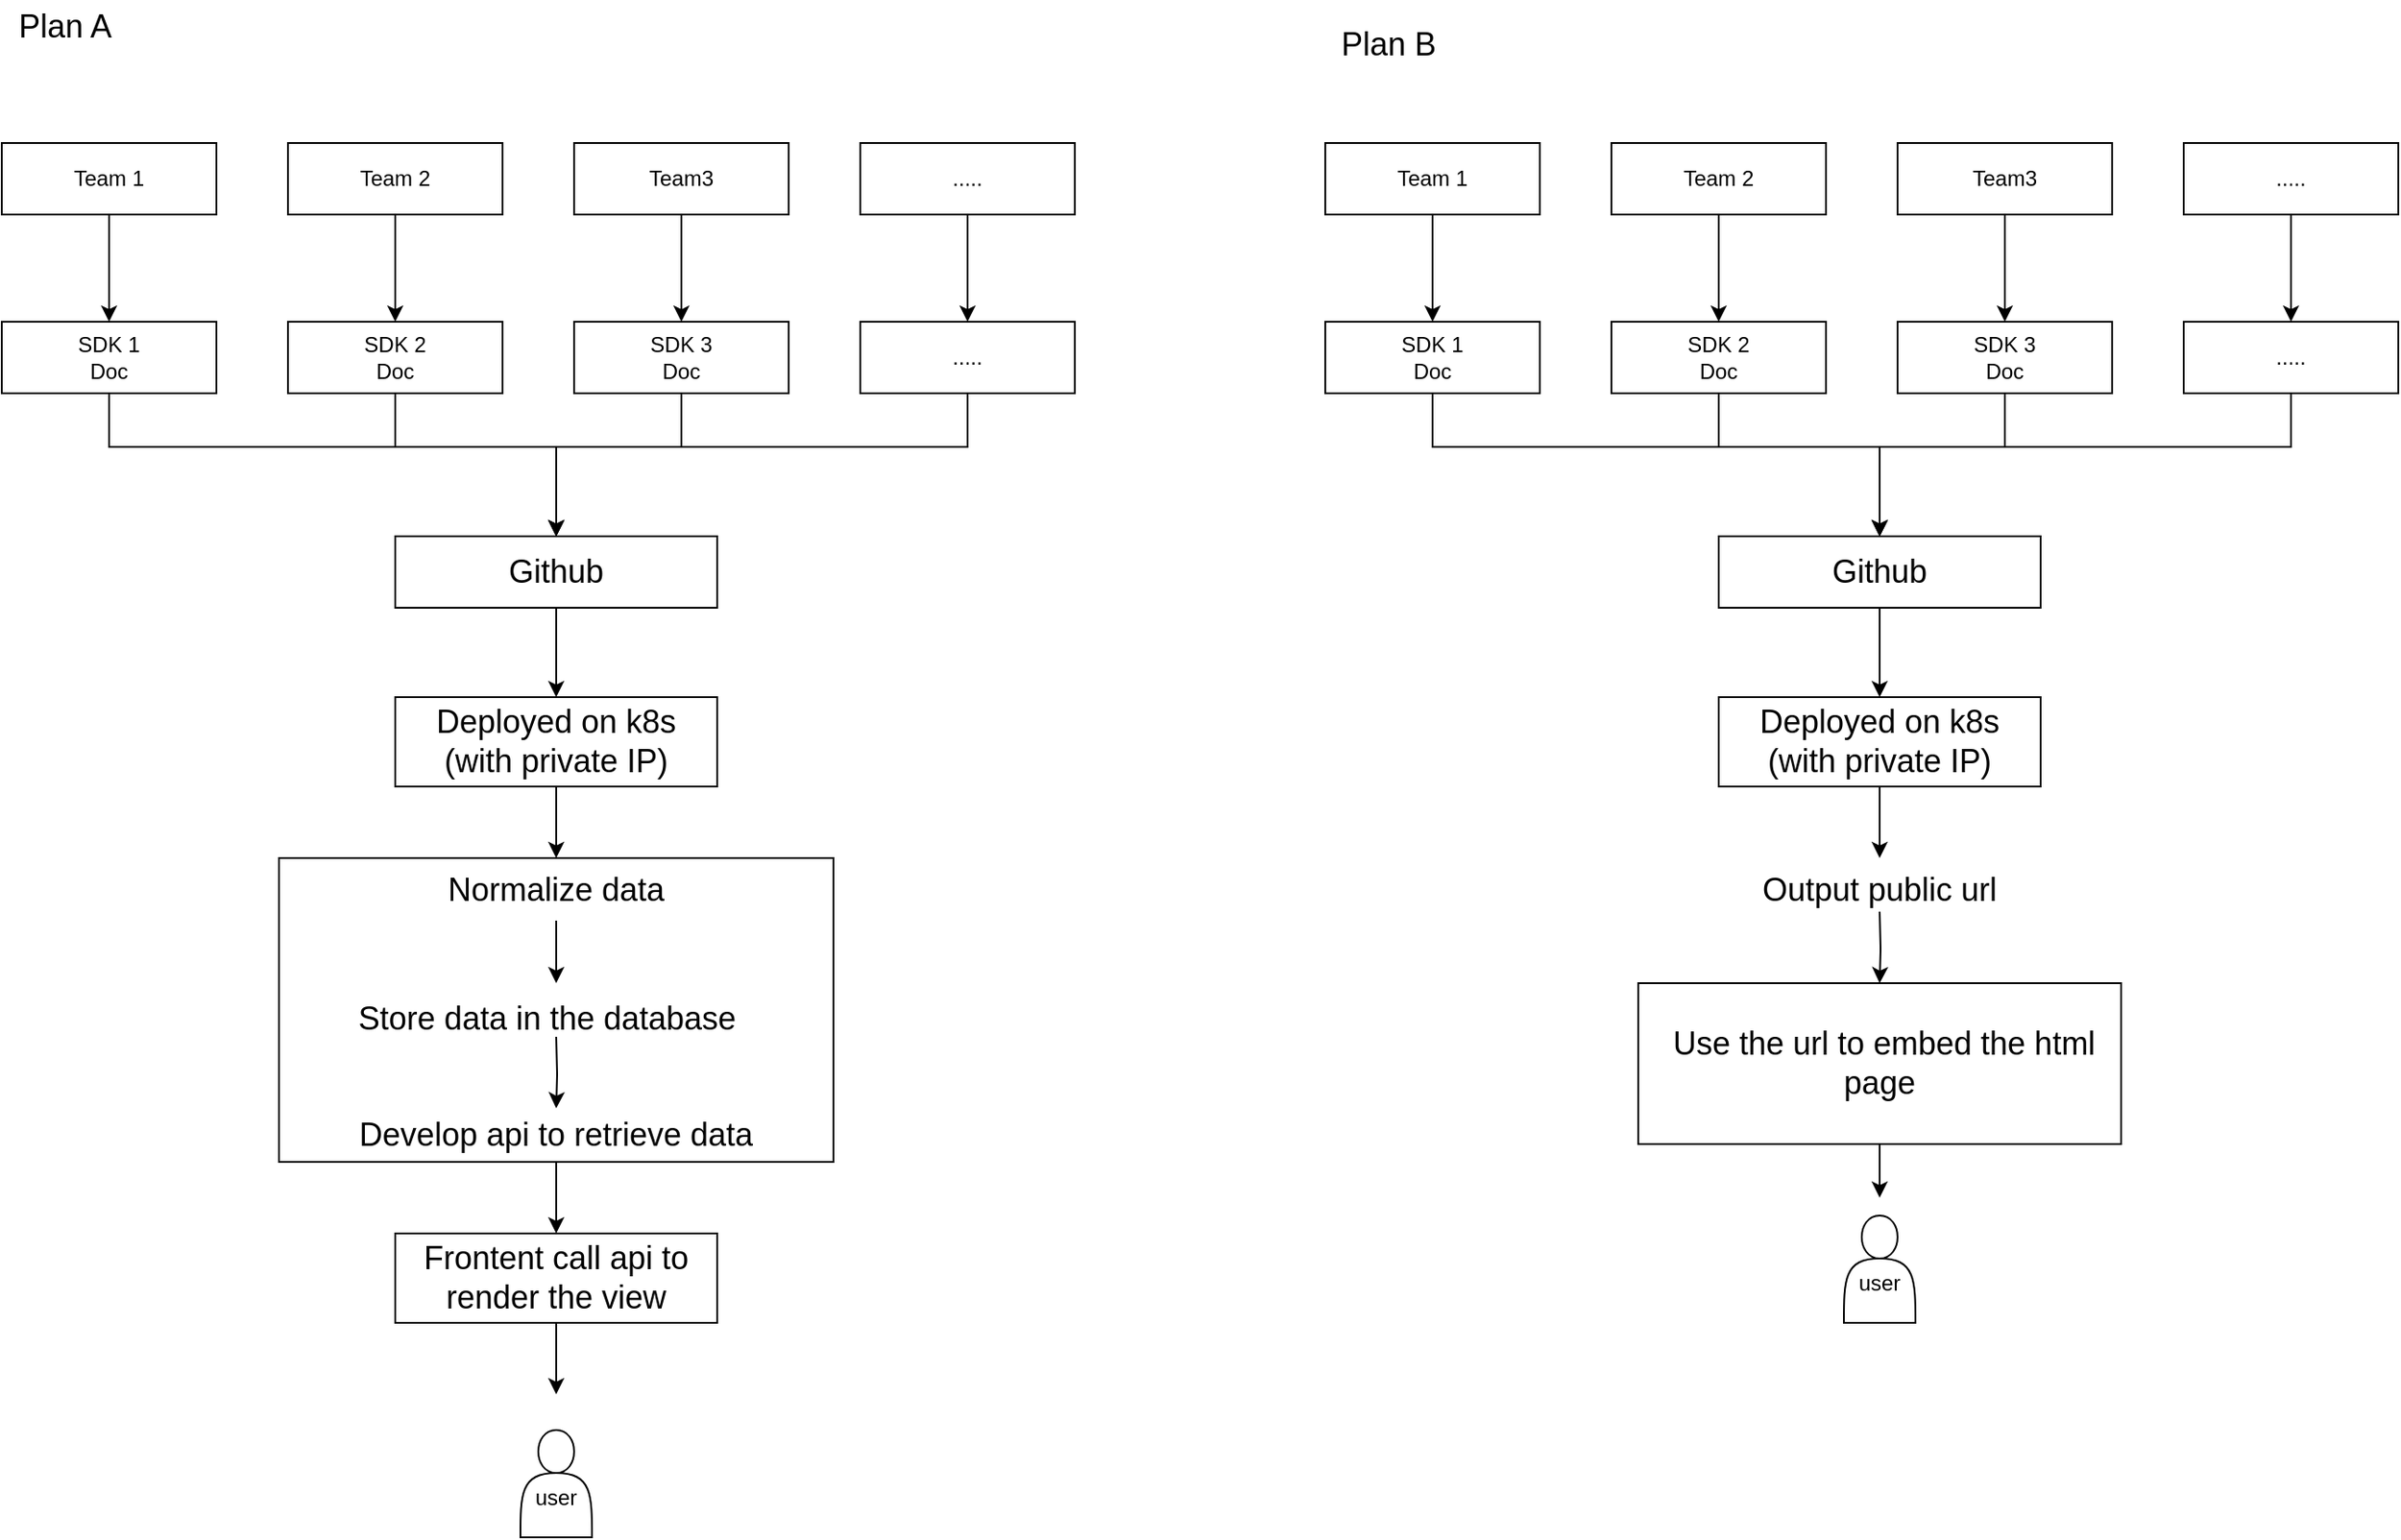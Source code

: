 <mxfile version="16.1.2" type="github">
  <diagram id="C5RBs43oDa-KdzZeNtuy" name="Page-1">
    <mxGraphModel dx="1588" dy="909" grid="1" gridSize="10" guides="1" tooltips="1" connect="1" arrows="1" fold="1" page="1" pageScale="1" pageWidth="1600" pageHeight="900" math="0" shadow="0">
      <root>
        <mxCell id="WIyWlLk6GJQsqaUBKTNV-0" />
        <mxCell id="WIyWlLk6GJQsqaUBKTNV-1" parent="WIyWlLk6GJQsqaUBKTNV-0" />
        <mxCell id="pVRDitvzTMO9ISy7cJ-t-31" style="edgeStyle=orthogonalEdgeStyle;rounded=0;orthogonalLoop=1;jettySize=auto;html=1;fontSize=18;" edge="1" parent="WIyWlLk6GJQsqaUBKTNV-1" source="WIyWlLk6GJQsqaUBKTNV-3" target="pVRDitvzTMO9ISy7cJ-t-28">
          <mxGeometry relative="1" as="geometry">
            <Array as="points">
              <mxPoint x="90" y="270" />
              <mxPoint x="340" y="270" />
            </Array>
          </mxGeometry>
        </mxCell>
        <mxCell id="WIyWlLk6GJQsqaUBKTNV-3" value="SDK 1&lt;br&gt;Doc" style="whiteSpace=wrap;html=1;fontSize=12;glass=0;strokeWidth=1;shadow=0;" parent="WIyWlLk6GJQsqaUBKTNV-1" vertex="1">
          <mxGeometry x="30" y="200" width="120" height="40" as="geometry" />
        </mxCell>
        <mxCell id="pVRDitvzTMO9ISy7cJ-t-32" style="edgeStyle=orthogonalEdgeStyle;rounded=0;orthogonalLoop=1;jettySize=auto;html=1;entryX=0.5;entryY=0;entryDx=0;entryDy=0;fontSize=18;" edge="1" parent="WIyWlLk6GJQsqaUBKTNV-1" source="pVRDitvzTMO9ISy7cJ-t-0" target="pVRDitvzTMO9ISy7cJ-t-28">
          <mxGeometry relative="1" as="geometry">
            <Array as="points">
              <mxPoint x="250" y="270" />
              <mxPoint x="340" y="270" />
            </Array>
          </mxGeometry>
        </mxCell>
        <mxCell id="pVRDitvzTMO9ISy7cJ-t-0" value="SDK 2&lt;br&gt;Doc" style="whiteSpace=wrap;html=1;fontSize=12;glass=0;strokeWidth=1;shadow=0;" vertex="1" parent="WIyWlLk6GJQsqaUBKTNV-1">
          <mxGeometry x="190" y="200" width="120" height="40" as="geometry" />
        </mxCell>
        <mxCell id="pVRDitvzTMO9ISy7cJ-t-33" style="edgeStyle=orthogonalEdgeStyle;rounded=0;orthogonalLoop=1;jettySize=auto;html=1;entryX=0.5;entryY=0;entryDx=0;entryDy=0;fontSize=18;" edge="1" parent="WIyWlLk6GJQsqaUBKTNV-1" source="pVRDitvzTMO9ISy7cJ-t-1" target="pVRDitvzTMO9ISy7cJ-t-28">
          <mxGeometry relative="1" as="geometry">
            <Array as="points">
              <mxPoint x="410" y="270" />
              <mxPoint x="340" y="270" />
            </Array>
          </mxGeometry>
        </mxCell>
        <mxCell id="pVRDitvzTMO9ISy7cJ-t-1" value="SDK 3&lt;br&gt;Doc" style="whiteSpace=wrap;html=1;fontSize=12;glass=0;strokeWidth=1;shadow=0;" vertex="1" parent="WIyWlLk6GJQsqaUBKTNV-1">
          <mxGeometry x="350" y="200" width="120" height="40" as="geometry" />
        </mxCell>
        <mxCell id="pVRDitvzTMO9ISy7cJ-t-34" style="edgeStyle=orthogonalEdgeStyle;rounded=0;orthogonalLoop=1;jettySize=auto;html=1;entryX=0.5;entryY=0;entryDx=0;entryDy=0;fontSize=18;" edge="1" parent="WIyWlLk6GJQsqaUBKTNV-1" source="pVRDitvzTMO9ISy7cJ-t-6" target="pVRDitvzTMO9ISy7cJ-t-28">
          <mxGeometry relative="1" as="geometry">
            <Array as="points">
              <mxPoint x="570" y="270" />
              <mxPoint x="340" y="270" />
            </Array>
          </mxGeometry>
        </mxCell>
        <mxCell id="pVRDitvzTMO9ISy7cJ-t-6" value="....." style="whiteSpace=wrap;html=1;fontSize=12;glass=0;strokeWidth=1;shadow=0;" vertex="1" parent="WIyWlLk6GJQsqaUBKTNV-1">
          <mxGeometry x="510" y="200" width="120" height="40" as="geometry" />
        </mxCell>
        <mxCell id="pVRDitvzTMO9ISy7cJ-t-8" value="&lt;br&gt;user" style="shape=actor;whiteSpace=wrap;html=1;" vertex="1" parent="WIyWlLk6GJQsqaUBKTNV-1">
          <mxGeometry x="320" y="820" width="40" height="60" as="geometry" />
        </mxCell>
        <mxCell id="pVRDitvzTMO9ISy7cJ-t-9" value="Plan A" style="text;html=1;resizable=0;autosize=1;align=center;verticalAlign=middle;points=[];fillColor=none;strokeColor=none;rounded=0;fontSize=18;" vertex="1" parent="WIyWlLk6GJQsqaUBKTNV-1">
          <mxGeometry x="30" y="20" width="70" height="30" as="geometry" />
        </mxCell>
        <mxCell id="pVRDitvzTMO9ISy7cJ-t-18" style="edgeStyle=orthogonalEdgeStyle;rounded=0;orthogonalLoop=1;jettySize=auto;html=1;entryX=0.5;entryY=0;entryDx=0;entryDy=0;fontSize=18;" edge="1" parent="WIyWlLk6GJQsqaUBKTNV-1" source="pVRDitvzTMO9ISy7cJ-t-13" target="pVRDitvzTMO9ISy7cJ-t-0">
          <mxGeometry relative="1" as="geometry" />
        </mxCell>
        <mxCell id="pVRDitvzTMO9ISy7cJ-t-13" value="Team 2" style="whiteSpace=wrap;html=1;fontSize=12;glass=0;strokeWidth=1;shadow=0;" vertex="1" parent="WIyWlLk6GJQsqaUBKTNV-1">
          <mxGeometry x="190" y="100" width="120" height="40" as="geometry" />
        </mxCell>
        <mxCell id="pVRDitvzTMO9ISy7cJ-t-17" style="edgeStyle=orthogonalEdgeStyle;rounded=0;orthogonalLoop=1;jettySize=auto;html=1;entryX=0.5;entryY=0;entryDx=0;entryDy=0;fontSize=18;" edge="1" parent="WIyWlLk6GJQsqaUBKTNV-1" source="pVRDitvzTMO9ISy7cJ-t-14" target="WIyWlLk6GJQsqaUBKTNV-3">
          <mxGeometry relative="1" as="geometry" />
        </mxCell>
        <mxCell id="pVRDitvzTMO9ISy7cJ-t-14" value="Team 1" style="whiteSpace=wrap;html=1;fontSize=12;glass=0;strokeWidth=1;shadow=0;" vertex="1" parent="WIyWlLk6GJQsqaUBKTNV-1">
          <mxGeometry x="30" y="100" width="120" height="40" as="geometry" />
        </mxCell>
        <mxCell id="pVRDitvzTMO9ISy7cJ-t-19" style="edgeStyle=orthogonalEdgeStyle;rounded=0;orthogonalLoop=1;jettySize=auto;html=1;entryX=0.5;entryY=0;entryDx=0;entryDy=0;fontSize=18;" edge="1" parent="WIyWlLk6GJQsqaUBKTNV-1" source="pVRDitvzTMO9ISy7cJ-t-15" target="pVRDitvzTMO9ISy7cJ-t-1">
          <mxGeometry relative="1" as="geometry" />
        </mxCell>
        <mxCell id="pVRDitvzTMO9ISy7cJ-t-15" value="Team3" style="whiteSpace=wrap;html=1;fontSize=12;glass=0;strokeWidth=1;shadow=0;" vertex="1" parent="WIyWlLk6GJQsqaUBKTNV-1">
          <mxGeometry x="350" y="100" width="120" height="40" as="geometry" />
        </mxCell>
        <mxCell id="pVRDitvzTMO9ISy7cJ-t-20" style="edgeStyle=orthogonalEdgeStyle;rounded=0;orthogonalLoop=1;jettySize=auto;html=1;entryX=0.5;entryY=0;entryDx=0;entryDy=0;fontSize=18;" edge="1" parent="WIyWlLk6GJQsqaUBKTNV-1" source="pVRDitvzTMO9ISy7cJ-t-16" target="pVRDitvzTMO9ISy7cJ-t-6">
          <mxGeometry relative="1" as="geometry" />
        </mxCell>
        <mxCell id="pVRDitvzTMO9ISy7cJ-t-16" value="....." style="whiteSpace=wrap;html=1;fontSize=12;glass=0;strokeWidth=1;shadow=0;" vertex="1" parent="WIyWlLk6GJQsqaUBKTNV-1">
          <mxGeometry x="510" y="100" width="120" height="40" as="geometry" />
        </mxCell>
        <mxCell id="pVRDitvzTMO9ISy7cJ-t-35" style="edgeStyle=orthogonalEdgeStyle;rounded=0;orthogonalLoop=1;jettySize=auto;html=1;entryX=0.5;entryY=0;entryDx=0;entryDy=0;fontSize=18;" edge="1" parent="WIyWlLk6GJQsqaUBKTNV-1" source="pVRDitvzTMO9ISy7cJ-t-28" target="pVRDitvzTMO9ISy7cJ-t-30">
          <mxGeometry relative="1" as="geometry" />
        </mxCell>
        <mxCell id="pVRDitvzTMO9ISy7cJ-t-28" value="Github" style="rounded=0;whiteSpace=wrap;html=1;fontSize=18;" vertex="1" parent="WIyWlLk6GJQsqaUBKTNV-1">
          <mxGeometry x="250" y="320" width="180" height="40" as="geometry" />
        </mxCell>
        <mxCell id="pVRDitvzTMO9ISy7cJ-t-44" style="edgeStyle=orthogonalEdgeStyle;rounded=0;orthogonalLoop=1;jettySize=auto;html=1;entryX=0.5;entryY=0;entryDx=0;entryDy=0;fontSize=18;" edge="1" parent="WIyWlLk6GJQsqaUBKTNV-1" source="pVRDitvzTMO9ISy7cJ-t-30" target="pVRDitvzTMO9ISy7cJ-t-43">
          <mxGeometry relative="1" as="geometry" />
        </mxCell>
        <mxCell id="pVRDitvzTMO9ISy7cJ-t-30" value="Deployed on k8s &lt;br&gt;(with private IP)" style="rounded=0;whiteSpace=wrap;html=1;fontSize=18;" vertex="1" parent="WIyWlLk6GJQsqaUBKTNV-1">
          <mxGeometry x="250" y="410" width="180" height="50" as="geometry" />
        </mxCell>
        <mxCell id="pVRDitvzTMO9ISy7cJ-t-51" style="edgeStyle=orthogonalEdgeStyle;rounded=0;orthogonalLoop=1;jettySize=auto;html=1;fontSize=18;" edge="1" parent="WIyWlLk6GJQsqaUBKTNV-1" source="pVRDitvzTMO9ISy7cJ-t-37">
          <mxGeometry relative="1" as="geometry">
            <mxPoint x="340" y="800" as="targetPoint" />
          </mxGeometry>
        </mxCell>
        <mxCell id="pVRDitvzTMO9ISy7cJ-t-37" value="Frontent call api to&lt;br&gt;render the view" style="rounded=0;whiteSpace=wrap;html=1;fontSize=18;" vertex="1" parent="WIyWlLk6GJQsqaUBKTNV-1">
          <mxGeometry x="250" y="710" width="180" height="50" as="geometry" />
        </mxCell>
        <mxCell id="pVRDitvzTMO9ISy7cJ-t-48" style="edgeStyle=orthogonalEdgeStyle;rounded=0;orthogonalLoop=1;jettySize=auto;html=1;fontSize=18;" edge="1" parent="WIyWlLk6GJQsqaUBKTNV-1" source="pVRDitvzTMO9ISy7cJ-t-43">
          <mxGeometry relative="1" as="geometry">
            <mxPoint x="340" y="570" as="targetPoint" />
          </mxGeometry>
        </mxCell>
        <mxCell id="pVRDitvzTMO9ISy7cJ-t-43" value="Normalize data" style="text;html=1;strokeColor=none;fillColor=none;align=center;verticalAlign=middle;whiteSpace=wrap;rounded=0;fontSize=18;" vertex="1" parent="WIyWlLk6GJQsqaUBKTNV-1">
          <mxGeometry x="250" y="500" width="180" height="35" as="geometry" />
        </mxCell>
        <mxCell id="pVRDitvzTMO9ISy7cJ-t-49" style="edgeStyle=orthogonalEdgeStyle;rounded=0;orthogonalLoop=1;jettySize=auto;html=1;fontSize=18;" edge="1" parent="WIyWlLk6GJQsqaUBKTNV-1" target="pVRDitvzTMO9ISy7cJ-t-47">
          <mxGeometry relative="1" as="geometry">
            <mxPoint x="340" y="600" as="sourcePoint" />
          </mxGeometry>
        </mxCell>
        <mxCell id="pVRDitvzTMO9ISy7cJ-t-46" value="Store data in the database" style="text;html=1;strokeColor=none;fillColor=none;align=center;verticalAlign=middle;whiteSpace=wrap;rounded=0;fontSize=18;" vertex="1" parent="WIyWlLk6GJQsqaUBKTNV-1">
          <mxGeometry x="200" y="580" width="270" height="20" as="geometry" />
        </mxCell>
        <mxCell id="pVRDitvzTMO9ISy7cJ-t-50" style="edgeStyle=orthogonalEdgeStyle;rounded=0;orthogonalLoop=1;jettySize=auto;html=1;entryX=0.5;entryY=0;entryDx=0;entryDy=0;fontSize=18;" edge="1" parent="WIyWlLk6GJQsqaUBKTNV-1" source="pVRDitvzTMO9ISy7cJ-t-47" target="pVRDitvzTMO9ISy7cJ-t-37">
          <mxGeometry relative="1" as="geometry" />
        </mxCell>
        <mxCell id="pVRDitvzTMO9ISy7cJ-t-47" value="Develop api to&amp;nbsp;retrieve data" style="text;html=1;strokeColor=none;fillColor=none;align=center;verticalAlign=middle;whiteSpace=wrap;rounded=0;fontSize=18;" vertex="1" parent="WIyWlLk6GJQsqaUBKTNV-1">
          <mxGeometry x="210" y="640" width="260" height="30" as="geometry" />
        </mxCell>
        <mxCell id="pVRDitvzTMO9ISy7cJ-t-52" style="edgeStyle=orthogonalEdgeStyle;rounded=0;orthogonalLoop=1;jettySize=auto;html=1;fontSize=18;" edge="1" parent="WIyWlLk6GJQsqaUBKTNV-1" source="pVRDitvzTMO9ISy7cJ-t-53" target="pVRDitvzTMO9ISy7cJ-t-70">
          <mxGeometry relative="1" as="geometry">
            <Array as="points">
              <mxPoint x="830" y="270" />
              <mxPoint x="1080" y="270" />
            </Array>
          </mxGeometry>
        </mxCell>
        <mxCell id="pVRDitvzTMO9ISy7cJ-t-53" value="SDK 1&lt;br&gt;Doc" style="whiteSpace=wrap;html=1;fontSize=12;glass=0;strokeWidth=1;shadow=0;" vertex="1" parent="WIyWlLk6GJQsqaUBKTNV-1">
          <mxGeometry x="770" y="200" width="120" height="40" as="geometry" />
        </mxCell>
        <mxCell id="pVRDitvzTMO9ISy7cJ-t-54" style="edgeStyle=orthogonalEdgeStyle;rounded=0;orthogonalLoop=1;jettySize=auto;html=1;entryX=0.5;entryY=0;entryDx=0;entryDy=0;fontSize=18;" edge="1" parent="WIyWlLk6GJQsqaUBKTNV-1" source="pVRDitvzTMO9ISy7cJ-t-55" target="pVRDitvzTMO9ISy7cJ-t-70">
          <mxGeometry relative="1" as="geometry">
            <Array as="points">
              <mxPoint x="990" y="270" />
              <mxPoint x="1080" y="270" />
            </Array>
          </mxGeometry>
        </mxCell>
        <mxCell id="pVRDitvzTMO9ISy7cJ-t-55" value="SDK 2&lt;br&gt;Doc" style="whiteSpace=wrap;html=1;fontSize=12;glass=0;strokeWidth=1;shadow=0;" vertex="1" parent="WIyWlLk6GJQsqaUBKTNV-1">
          <mxGeometry x="930" y="200" width="120" height="40" as="geometry" />
        </mxCell>
        <mxCell id="pVRDitvzTMO9ISy7cJ-t-56" style="edgeStyle=orthogonalEdgeStyle;rounded=0;orthogonalLoop=1;jettySize=auto;html=1;entryX=0.5;entryY=0;entryDx=0;entryDy=0;fontSize=18;" edge="1" parent="WIyWlLk6GJQsqaUBKTNV-1" source="pVRDitvzTMO9ISy7cJ-t-57" target="pVRDitvzTMO9ISy7cJ-t-70">
          <mxGeometry relative="1" as="geometry">
            <Array as="points">
              <mxPoint x="1150" y="270" />
              <mxPoint x="1080" y="270" />
            </Array>
          </mxGeometry>
        </mxCell>
        <mxCell id="pVRDitvzTMO9ISy7cJ-t-57" value="SDK 3&lt;br&gt;Doc" style="whiteSpace=wrap;html=1;fontSize=12;glass=0;strokeWidth=1;shadow=0;" vertex="1" parent="WIyWlLk6GJQsqaUBKTNV-1">
          <mxGeometry x="1090" y="200" width="120" height="40" as="geometry" />
        </mxCell>
        <mxCell id="pVRDitvzTMO9ISy7cJ-t-58" style="edgeStyle=orthogonalEdgeStyle;rounded=0;orthogonalLoop=1;jettySize=auto;html=1;entryX=0.5;entryY=0;entryDx=0;entryDy=0;fontSize=18;" edge="1" parent="WIyWlLk6GJQsqaUBKTNV-1" source="pVRDitvzTMO9ISy7cJ-t-59" target="pVRDitvzTMO9ISy7cJ-t-70">
          <mxGeometry relative="1" as="geometry">
            <Array as="points">
              <mxPoint x="1310" y="270" />
              <mxPoint x="1080" y="270" />
            </Array>
          </mxGeometry>
        </mxCell>
        <mxCell id="pVRDitvzTMO9ISy7cJ-t-59" value="....." style="whiteSpace=wrap;html=1;fontSize=12;glass=0;strokeWidth=1;shadow=0;" vertex="1" parent="WIyWlLk6GJQsqaUBKTNV-1">
          <mxGeometry x="1250" y="200" width="120" height="40" as="geometry" />
        </mxCell>
        <mxCell id="pVRDitvzTMO9ISy7cJ-t-60" value="&lt;br&gt;user" style="shape=actor;whiteSpace=wrap;html=1;" vertex="1" parent="WIyWlLk6GJQsqaUBKTNV-1">
          <mxGeometry x="1060" y="700" width="40" height="60" as="geometry" />
        </mxCell>
        <mxCell id="pVRDitvzTMO9ISy7cJ-t-61" style="edgeStyle=orthogonalEdgeStyle;rounded=0;orthogonalLoop=1;jettySize=auto;html=1;entryX=0.5;entryY=0;entryDx=0;entryDy=0;fontSize=18;" edge="1" parent="WIyWlLk6GJQsqaUBKTNV-1" source="pVRDitvzTMO9ISy7cJ-t-62" target="pVRDitvzTMO9ISy7cJ-t-55">
          <mxGeometry relative="1" as="geometry" />
        </mxCell>
        <mxCell id="pVRDitvzTMO9ISy7cJ-t-62" value="Team 2" style="whiteSpace=wrap;html=1;fontSize=12;glass=0;strokeWidth=1;shadow=0;" vertex="1" parent="WIyWlLk6GJQsqaUBKTNV-1">
          <mxGeometry x="930" y="100" width="120" height="40" as="geometry" />
        </mxCell>
        <mxCell id="pVRDitvzTMO9ISy7cJ-t-63" style="edgeStyle=orthogonalEdgeStyle;rounded=0;orthogonalLoop=1;jettySize=auto;html=1;entryX=0.5;entryY=0;entryDx=0;entryDy=0;fontSize=18;" edge="1" parent="WIyWlLk6GJQsqaUBKTNV-1" source="pVRDitvzTMO9ISy7cJ-t-64" target="pVRDitvzTMO9ISy7cJ-t-53">
          <mxGeometry relative="1" as="geometry" />
        </mxCell>
        <mxCell id="pVRDitvzTMO9ISy7cJ-t-64" value="Team 1" style="whiteSpace=wrap;html=1;fontSize=12;glass=0;strokeWidth=1;shadow=0;" vertex="1" parent="WIyWlLk6GJQsqaUBKTNV-1">
          <mxGeometry x="770" y="100" width="120" height="40" as="geometry" />
        </mxCell>
        <mxCell id="pVRDitvzTMO9ISy7cJ-t-65" style="edgeStyle=orthogonalEdgeStyle;rounded=0;orthogonalLoop=1;jettySize=auto;html=1;entryX=0.5;entryY=0;entryDx=0;entryDy=0;fontSize=18;" edge="1" parent="WIyWlLk6GJQsqaUBKTNV-1" source="pVRDitvzTMO9ISy7cJ-t-66" target="pVRDitvzTMO9ISy7cJ-t-57">
          <mxGeometry relative="1" as="geometry" />
        </mxCell>
        <mxCell id="pVRDitvzTMO9ISy7cJ-t-66" value="Team3" style="whiteSpace=wrap;html=1;fontSize=12;glass=0;strokeWidth=1;shadow=0;" vertex="1" parent="WIyWlLk6GJQsqaUBKTNV-1">
          <mxGeometry x="1090" y="100" width="120" height="40" as="geometry" />
        </mxCell>
        <mxCell id="pVRDitvzTMO9ISy7cJ-t-67" style="edgeStyle=orthogonalEdgeStyle;rounded=0;orthogonalLoop=1;jettySize=auto;html=1;entryX=0.5;entryY=0;entryDx=0;entryDy=0;fontSize=18;" edge="1" parent="WIyWlLk6GJQsqaUBKTNV-1" source="pVRDitvzTMO9ISy7cJ-t-68" target="pVRDitvzTMO9ISy7cJ-t-59">
          <mxGeometry relative="1" as="geometry" />
        </mxCell>
        <mxCell id="pVRDitvzTMO9ISy7cJ-t-68" value="....." style="whiteSpace=wrap;html=1;fontSize=12;glass=0;strokeWidth=1;shadow=0;" vertex="1" parent="WIyWlLk6GJQsqaUBKTNV-1">
          <mxGeometry x="1250" y="100" width="120" height="40" as="geometry" />
        </mxCell>
        <mxCell id="pVRDitvzTMO9ISy7cJ-t-69" style="edgeStyle=orthogonalEdgeStyle;rounded=0;orthogonalLoop=1;jettySize=auto;html=1;entryX=0.5;entryY=0;entryDx=0;entryDy=0;fontSize=18;" edge="1" parent="WIyWlLk6GJQsqaUBKTNV-1" source="pVRDitvzTMO9ISy7cJ-t-70" target="pVRDitvzTMO9ISy7cJ-t-72">
          <mxGeometry relative="1" as="geometry" />
        </mxCell>
        <mxCell id="pVRDitvzTMO9ISy7cJ-t-70" value="Github" style="rounded=0;whiteSpace=wrap;html=1;fontSize=18;" vertex="1" parent="WIyWlLk6GJQsqaUBKTNV-1">
          <mxGeometry x="990" y="320" width="180" height="40" as="geometry" />
        </mxCell>
        <mxCell id="pVRDitvzTMO9ISy7cJ-t-71" style="edgeStyle=orthogonalEdgeStyle;rounded=0;orthogonalLoop=1;jettySize=auto;html=1;entryX=0.5;entryY=0;entryDx=0;entryDy=0;fontSize=18;" edge="1" parent="WIyWlLk6GJQsqaUBKTNV-1" source="pVRDitvzTMO9ISy7cJ-t-72" target="pVRDitvzTMO9ISy7cJ-t-76">
          <mxGeometry relative="1" as="geometry" />
        </mxCell>
        <mxCell id="pVRDitvzTMO9ISy7cJ-t-72" value="Deployed on k8s &lt;br&gt;(with private IP)" style="rounded=0;whiteSpace=wrap;html=1;fontSize=18;" vertex="1" parent="WIyWlLk6GJQsqaUBKTNV-1">
          <mxGeometry x="990" y="410" width="180" height="50" as="geometry" />
        </mxCell>
        <mxCell id="pVRDitvzTMO9ISy7cJ-t-73" style="edgeStyle=orthogonalEdgeStyle;rounded=0;orthogonalLoop=1;jettySize=auto;html=1;fontSize=18;" edge="1" parent="WIyWlLk6GJQsqaUBKTNV-1" source="pVRDitvzTMO9ISy7cJ-t-74">
          <mxGeometry relative="1" as="geometry">
            <mxPoint x="1080" y="690" as="targetPoint" />
          </mxGeometry>
        </mxCell>
        <mxCell id="pVRDitvzTMO9ISy7cJ-t-74" value="&amp;nbsp;Use the url to embed the html page" style="rounded=0;whiteSpace=wrap;html=1;fontSize=18;" vertex="1" parent="WIyWlLk6GJQsqaUBKTNV-1">
          <mxGeometry x="945" y="570" width="270" height="90" as="geometry" />
        </mxCell>
        <mxCell id="pVRDitvzTMO9ISy7cJ-t-76" value="Output public url" style="text;html=1;strokeColor=none;fillColor=none;align=center;verticalAlign=middle;whiteSpace=wrap;rounded=0;fontSize=18;" vertex="1" parent="WIyWlLk6GJQsqaUBKTNV-1">
          <mxGeometry x="990" y="500" width="180" height="35" as="geometry" />
        </mxCell>
        <mxCell id="pVRDitvzTMO9ISy7cJ-t-79" style="edgeStyle=orthogonalEdgeStyle;rounded=0;orthogonalLoop=1;jettySize=auto;html=1;entryX=0.5;entryY=0;entryDx=0;entryDy=0;fontSize=18;" edge="1" parent="WIyWlLk6GJQsqaUBKTNV-1" target="pVRDitvzTMO9ISy7cJ-t-74">
          <mxGeometry relative="1" as="geometry">
            <mxPoint x="1080.0" y="530.0" as="sourcePoint" />
          </mxGeometry>
        </mxCell>
        <mxCell id="pVRDitvzTMO9ISy7cJ-t-81" value="Plan B" style="text;html=1;resizable=0;autosize=1;align=center;verticalAlign=middle;points=[];fillColor=none;strokeColor=none;rounded=0;fontSize=18;" vertex="1" parent="WIyWlLk6GJQsqaUBKTNV-1">
          <mxGeometry x="770" y="30" width="70" height="30" as="geometry" />
        </mxCell>
        <mxCell id="pVRDitvzTMO9ISy7cJ-t-82" value="" style="rounded=0;whiteSpace=wrap;html=1;fillColor=none;" vertex="1" parent="WIyWlLk6GJQsqaUBKTNV-1">
          <mxGeometry x="185" y="500" width="310" height="170" as="geometry" />
        </mxCell>
      </root>
    </mxGraphModel>
  </diagram>
</mxfile>
